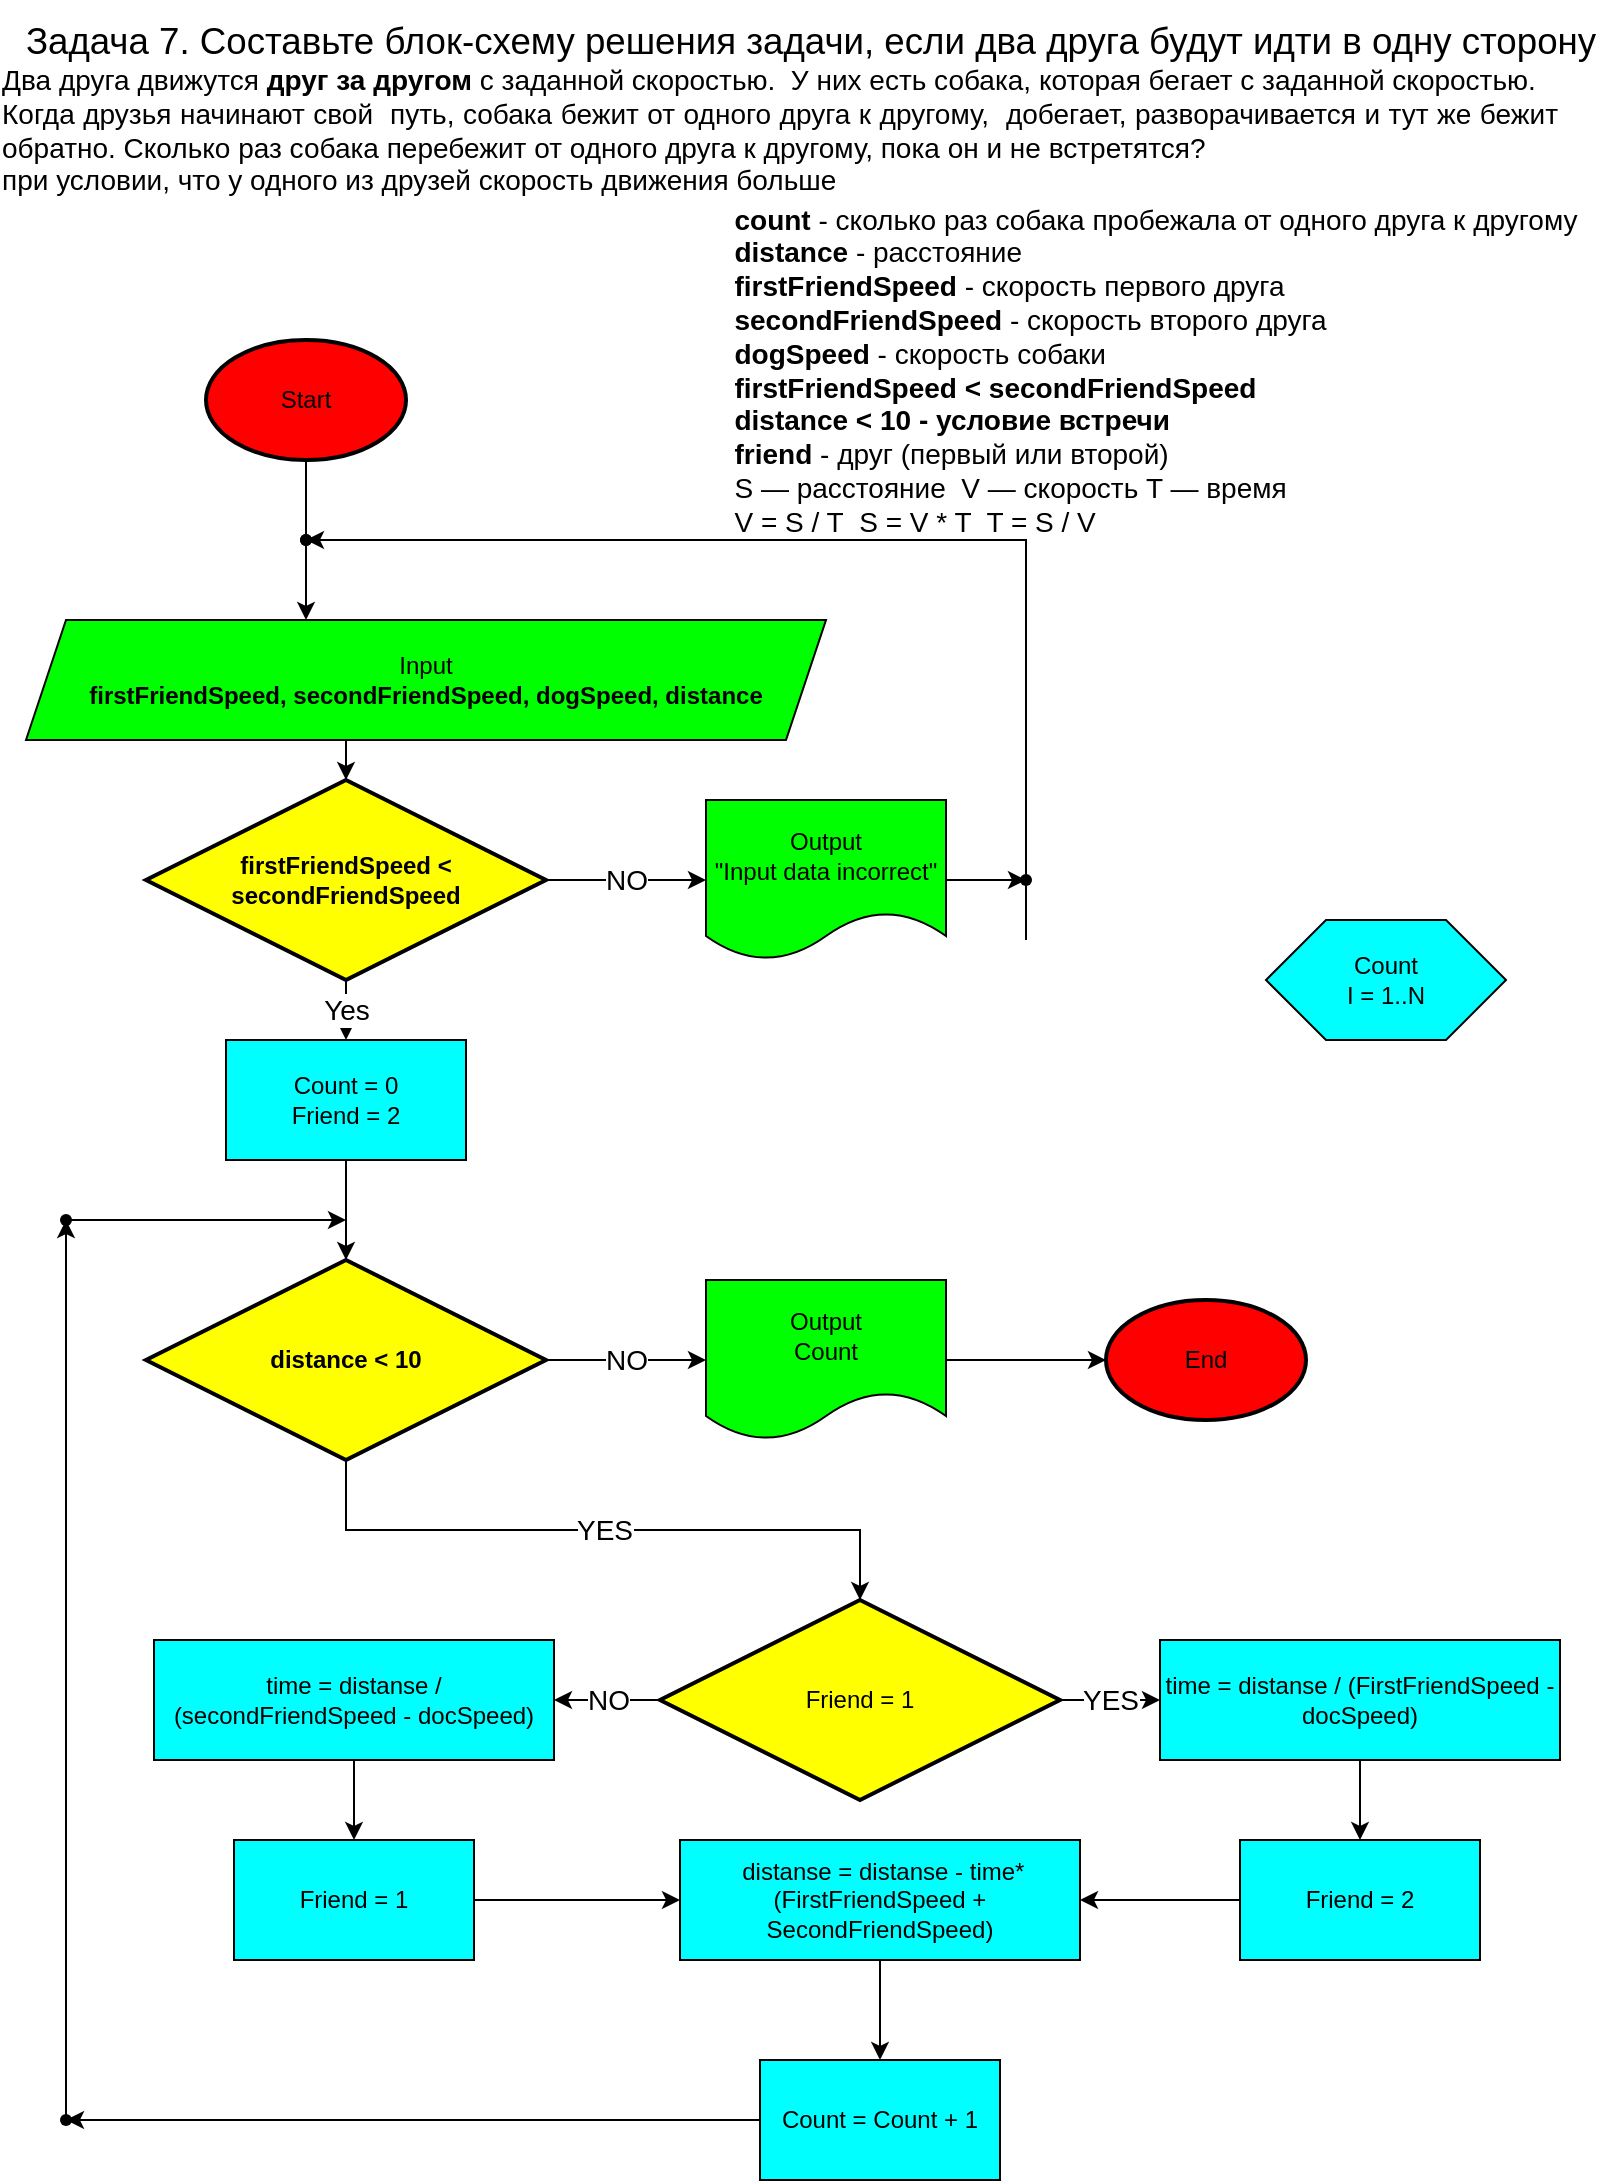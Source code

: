 <mxfile version="20.2.0" type="github">
  <diagram id="C5RBs43oDa-KdzZeNtuy" name="Page-1">
    <mxGraphModel dx="907" dy="534" grid="1" gridSize="10" guides="1" tooltips="1" connect="1" arrows="1" fold="1" page="1" pageScale="1" pageWidth="827" pageHeight="1169" math="1" shadow="0">
      <root>
        <mxCell id="WIyWlLk6GJQsqaUBKTNV-0" />
        <mxCell id="WIyWlLk6GJQsqaUBKTNV-1" parent="WIyWlLk6GJQsqaUBKTNV-0" />
        <mxCell id="txWmI85OTP2UU9v07WUH-6" value="" style="edgeStyle=orthogonalEdgeStyle;rounded=0;orthogonalLoop=1;jettySize=auto;html=1;fontColor=#000000;startArrow=none;" parent="WIyWlLk6GJQsqaUBKTNV-1" source="VKYqEhsGUvJdusKVCXXP-11" edge="1">
          <mxGeometry relative="1" as="geometry">
            <mxPoint x="170" y="320" as="targetPoint" />
          </mxGeometry>
        </mxCell>
        <mxCell id="bkmcW2qwPOxSgzUlpzTJ-0" value="Start" style="strokeWidth=2;html=1;shape=mxgraph.flowchart.start_1;whiteSpace=wrap;fillColor=#FF0000;" parent="WIyWlLk6GJQsqaUBKTNV-1" vertex="1">
          <mxGeometry x="120" y="180" width="100" height="60" as="geometry" />
        </mxCell>
        <mxCell id="bkmcW2qwPOxSgzUlpzTJ-2" value="&lt;span dir=&quot;ltr&quot; role=&quot;presentation&quot; style=&quot;left: 120px; top: 187.532px; font-size: 18.333px; font-family: sans-serif; transform: scaleX(0.999);&quot;&gt;Задача 7. Составьте блок-схему решения задачи, если два друга будут&lt;/span&gt;&lt;span dir=&quot;ltr&quot; role=&quot;presentation&quot; style=&quot;left: 120px; top: 187.532px; font-size: 18.333px; font-family: sans-serif; transform: scaleX(0.999);&quot;&gt; идти в одну сторону&lt;/span&gt;" style="text;html=1;align=center;verticalAlign=middle;resizable=0;points=[];autosize=1;strokeColor=none;fillColor=none;" parent="WIyWlLk6GJQsqaUBKTNV-1" vertex="1">
          <mxGeometry x="17" y="10" width="810" height="40" as="geometry" />
        </mxCell>
        <mxCell id="VKYqEhsGUvJdusKVCXXP-22" value="" style="edgeStyle=orthogonalEdgeStyle;rounded=0;orthogonalLoop=1;jettySize=auto;html=1;fontFamily=Helvetica;fontSize=14;" edge="1" parent="WIyWlLk6GJQsqaUBKTNV-1" source="bkmcW2qwPOxSgzUlpzTJ-5" target="VKYqEhsGUvJdusKVCXXP-14">
          <mxGeometry relative="1" as="geometry" />
        </mxCell>
        <mxCell id="bkmcW2qwPOxSgzUlpzTJ-5" value="&lt;div&gt;Count = 0&lt;/div&gt;&lt;div&gt;Friend = 2&lt;br&gt;&lt;/div&gt;" style="rounded=0;whiteSpace=wrap;html=1;fillColor=#00FFFF;" parent="WIyWlLk6GJQsqaUBKTNV-1" vertex="1">
          <mxGeometry x="130" y="530" width="120" height="60" as="geometry" />
        </mxCell>
        <mxCell id="VKYqEhsGUvJdusKVCXXP-8" value="" style="edgeStyle=orthogonalEdgeStyle;rounded=0;orthogonalLoop=1;jettySize=auto;html=1;fontFamily=Helvetica;fontSize=14;" edge="1" parent="WIyWlLk6GJQsqaUBKTNV-1" source="bkmcW2qwPOxSgzUlpzTJ-11" target="VKYqEhsGUvJdusKVCXXP-7">
          <mxGeometry relative="1" as="geometry" />
        </mxCell>
        <mxCell id="bkmcW2qwPOxSgzUlpzTJ-11" value="&lt;div&gt;Output&lt;/div&gt;&lt;div&gt;&quot;Input data incorrect&quot;&lt;br&gt;&lt;/div&gt;" style="shape=document;whiteSpace=wrap;html=1;boundedLbl=1;fillColor=#00FF00;" parent="WIyWlLk6GJQsqaUBKTNV-1" vertex="1">
          <mxGeometry x="370" y="410" width="120" height="80" as="geometry" />
        </mxCell>
        <mxCell id="bkmcW2qwPOxSgzUlpzTJ-13" value="End" style="strokeWidth=2;html=1;shape=mxgraph.flowchart.start_1;whiteSpace=wrap;fillColor=#FF0000;" parent="WIyWlLk6GJQsqaUBKTNV-1" vertex="1">
          <mxGeometry x="570" y="660" width="100" height="60" as="geometry" />
        </mxCell>
        <mxCell id="txWmI85OTP2UU9v07WUH-4" value="&lt;div&gt;Count&lt;/div&gt;&lt;div&gt;I = 1..N&lt;/div&gt;" style="shape=hexagon;perimeter=hexagonPerimeter2;whiteSpace=wrap;html=1;fillColor=#00FFFF;" parent="WIyWlLk6GJQsqaUBKTNV-1" vertex="1">
          <mxGeometry x="650" y="470" width="120" height="60" as="geometry" />
        </mxCell>
        <mxCell id="VKYqEhsGUvJdusKVCXXP-0" value="&lt;div style=&quot;font-size: 14px;&quot; align=&quot;justify&quot;&gt;&lt;b&gt;count &lt;/b&gt;- сколько раз собака пробежала от одного друга к другому&lt;br style=&quot;font-size: 14px;&quot;&gt;&lt;b&gt;distance &lt;/b&gt;- расстояние&lt;br style=&quot;font-size: 14px;&quot;&gt;&lt;b&gt;firstFriendSpeed &lt;/b&gt;- скорость первого друга&lt;br style=&quot;font-size: 14px;&quot;&gt;&lt;b&gt;secondFriendSpeed &lt;/b&gt;- скорость второго друга&lt;br style=&quot;font-size: 14px;&quot;&gt;&lt;b&gt;dogSpeed &lt;/b&gt;- скорость собаки&lt;/div&gt;&lt;div style=&quot;font-size: 14px;&quot; align=&quot;justify&quot;&gt;&lt;b&gt;firstFriendSpeed &amp;lt; secondFriendSpeed&lt;/b&gt;&lt;/div&gt;&lt;div style=&quot;font-size: 14px;&quot; align=&quot;justify&quot;&gt;&lt;b&gt;distance &amp;lt; 10 - условие встречи&lt;br&gt;&lt;/b&gt;&lt;/div&gt;&lt;div style=&quot;font-size: 14px;&quot; align=&quot;justify&quot;&gt;&lt;b&gt;friend &lt;/b&gt;- друг (первый или второй)&lt;/div&gt;&lt;div style=&quot;font-size: 14px;&quot; align=&quot;justify&quot;&gt;S — расстояние&amp;nbsp; V — скорость T — время&lt;br style=&quot;font-size: 14px;&quot;&gt;V = S / T&amp;nbsp; S = V * T&amp;nbsp; T = S / V&lt;br style=&quot;font-size: 14px;&quot;&gt;&lt;/div&gt;" style="text;html=1;strokeColor=none;fillColor=none;align=center;verticalAlign=middle;whiteSpace=wrap;rounded=0;fontFamily=Helvetica;fontSize=14;" vertex="1" parent="WIyWlLk6GJQsqaUBKTNV-1">
          <mxGeometry x="380" y="110" width="430" height="170" as="geometry" />
        </mxCell>
        <mxCell id="VKYqEhsGUvJdusKVCXXP-1" value="&lt;div style=&quot;font-size: 14px;&quot; align=&quot;justify&quot;&gt;&lt;font style=&quot;font-size: 14px;&quot; face=&quot;Helvetica&quot;&gt;&lt;span dir=&quot;ltr&quot; role=&quot;presentation&quot; style=&quot;left: 120px; top: 187.532px; transform: scaleX(0.999);&quot;&gt;Два друга движутся &lt;b&gt;друг за другом&lt;/b&gt; с заданной скоростью.&amp;nbsp; У них есть собака, которая бегает с заданной скоростью.&lt;br&gt;&lt;/span&gt;&lt;/font&gt;&lt;/div&gt;&lt;div style=&quot;font-size: 14px;&quot;&gt;&lt;div align=&quot;justify&quot;&gt;&lt;font style=&quot;font-size: 14px;&quot; face=&quot;Helvetica&quot;&gt;&lt;span dir=&quot;ltr&quot; role=&quot;presentation&quot; style=&quot;left: 120px; top: 187.532px; transform: scaleX(0.999);&quot;&gt;Когда друзья начинают свой&amp;nbsp; путь, собака бежит от одного друга к другому,&amp;nbsp; &lt;/span&gt;&lt;span dir=&quot;ltr&quot; role=&quot;presentation&quot; style=&quot;left: 120px; top: 187.532px; transform: scaleX(0.999);&quot;&gt;добегает, разворачивается и тут же бежит обратно. &lt;/span&gt;&lt;span dir=&quot;ltr&quot; role=&quot;presentation&quot; style=&quot;left: 120px; top: 187.532px; transform: scaleX(0.999);&quot;&gt;Сколько раз собака перебежит от одного друга к другому, пока он и не встретятся?&lt;/span&gt;&lt;/font&gt;&lt;/div&gt;&lt;div align=&quot;justify&quot;&gt;&lt;font style=&quot;font-size: 14px;&quot; face=&quot;Helvetica&quot;&gt;&lt;span dir=&quot;ltr&quot; role=&quot;presentation&quot; style=&quot;left: 74.173px; top: 503.101px; transform: scaleX(1.016);&quot;&gt;при условии, что у одного из друзей скорость движения больше&lt;/span&gt;&lt;span dir=&quot;ltr&quot; role=&quot;presentation&quot; style=&quot;left: 120px; top: 187.532px; transform: scaleX(0.999);&quot;&gt;&lt;/span&gt;&lt;/font&gt;&lt;/div&gt;&lt;/div&gt;" style="text;html=1;strokeColor=none;fillColor=none;align=center;verticalAlign=middle;whiteSpace=wrap;rounded=0;" vertex="1" parent="WIyWlLk6GJQsqaUBKTNV-1">
          <mxGeometry x="17" y="40" width="780" height="70" as="geometry" />
        </mxCell>
        <mxCell id="VKYqEhsGUvJdusKVCXXP-6" value="" style="edgeStyle=orthogonalEdgeStyle;rounded=0;orthogonalLoop=1;jettySize=auto;html=1;fontFamily=Helvetica;fontSize=14;" edge="1" parent="WIyWlLk6GJQsqaUBKTNV-1" target="VKYqEhsGUvJdusKVCXXP-3">
          <mxGeometry relative="1" as="geometry">
            <mxPoint x="190" y="350" as="sourcePoint" />
            <Array as="points">
              <mxPoint x="190" y="360" />
              <mxPoint x="190" y="360" />
            </Array>
          </mxGeometry>
        </mxCell>
        <mxCell id="VKYqEhsGUvJdusKVCXXP-2" value="&lt;div&gt;Input&lt;/div&gt;&lt;div&gt;&lt;b&gt;firstFriendSpeed, &lt;/b&gt;&lt;b&gt;secondFriendSpeed, &lt;/b&gt;&lt;b&gt;dogSpeed, distance&lt;/b&gt;&lt;b&gt;&lt;br&gt;&lt;/b&gt;&lt;/div&gt;" style="shape=parallelogram;perimeter=parallelogramPerimeter;whiteSpace=wrap;html=1;fixedSize=1;fillColor=#00FF00;" vertex="1" parent="WIyWlLk6GJQsqaUBKTNV-1">
          <mxGeometry x="30" y="320" width="400" height="60" as="geometry" />
        </mxCell>
        <mxCell id="VKYqEhsGUvJdusKVCXXP-4" value="NO" style="edgeStyle=orthogonalEdgeStyle;rounded=0;orthogonalLoop=1;jettySize=auto;html=1;fontFamily=Helvetica;fontSize=14;" edge="1" parent="WIyWlLk6GJQsqaUBKTNV-1" source="VKYqEhsGUvJdusKVCXXP-3" target="bkmcW2qwPOxSgzUlpzTJ-11">
          <mxGeometry relative="1" as="geometry" />
        </mxCell>
        <mxCell id="VKYqEhsGUvJdusKVCXXP-21" value="Yes" style="edgeStyle=orthogonalEdgeStyle;rounded=0;orthogonalLoop=1;jettySize=auto;html=1;fontFamily=Helvetica;fontSize=14;" edge="1" parent="WIyWlLk6GJQsqaUBKTNV-1" source="VKYqEhsGUvJdusKVCXXP-3" target="bkmcW2qwPOxSgzUlpzTJ-5">
          <mxGeometry relative="1" as="geometry" />
        </mxCell>
        <mxCell id="VKYqEhsGUvJdusKVCXXP-3" value="&lt;b&gt;firstFriendSpeed &amp;lt; secondFriendSpeed&lt;/b&gt;" style="strokeWidth=2;html=1;shape=mxgraph.flowchart.decision;whiteSpace=wrap;labelBackgroundColor=none;fontColor=default;fillColor=#FFFF00;" vertex="1" parent="WIyWlLk6GJQsqaUBKTNV-1">
          <mxGeometry x="90" y="400" width="200" height="100" as="geometry" />
        </mxCell>
        <mxCell id="VKYqEhsGUvJdusKVCXXP-10" value="" style="edgeStyle=orthogonalEdgeStyle;rounded=0;orthogonalLoop=1;jettySize=auto;html=1;fontFamily=Helvetica;fontSize=14;" edge="1" parent="WIyWlLk6GJQsqaUBKTNV-1" source="VKYqEhsGUvJdusKVCXXP-7" target="VKYqEhsGUvJdusKVCXXP-9">
          <mxGeometry relative="1" as="geometry">
            <Array as="points">
              <mxPoint x="530" y="480" />
              <mxPoint x="530" y="280" />
            </Array>
          </mxGeometry>
        </mxCell>
        <mxCell id="VKYqEhsGUvJdusKVCXXP-7" value="" style="shape=waypoint;sketch=0;size=6;pointerEvents=1;points=[];fillColor=#00FF00;resizable=0;rotatable=0;perimeter=centerPerimeter;snapToPoint=1;" vertex="1" parent="WIyWlLk6GJQsqaUBKTNV-1">
          <mxGeometry x="510" y="430" width="40" height="40" as="geometry" />
        </mxCell>
        <mxCell id="VKYqEhsGUvJdusKVCXXP-9" value="" style="shape=waypoint;sketch=0;size=6;pointerEvents=1;points=[];fillColor=#00FF00;resizable=0;rotatable=0;perimeter=centerPerimeter;snapToPoint=1;" vertex="1" parent="WIyWlLk6GJQsqaUBKTNV-1">
          <mxGeometry x="150" y="260" width="40" height="40" as="geometry" />
        </mxCell>
        <mxCell id="VKYqEhsGUvJdusKVCXXP-11" value="" style="shape=waypoint;sketch=0;size=6;pointerEvents=1;points=[];fillColor=#00FF00;resizable=0;rotatable=0;perimeter=centerPerimeter;snapToPoint=1;" vertex="1" parent="WIyWlLk6GJQsqaUBKTNV-1">
          <mxGeometry x="150" y="260" width="40" height="40" as="geometry" />
        </mxCell>
        <mxCell id="VKYqEhsGUvJdusKVCXXP-13" value="" style="edgeStyle=orthogonalEdgeStyle;rounded=0;orthogonalLoop=1;jettySize=auto;html=1;fontColor=#000000;endArrow=none;" edge="1" parent="WIyWlLk6GJQsqaUBKTNV-1" source="bkmcW2qwPOxSgzUlpzTJ-0" target="VKYqEhsGUvJdusKVCXXP-11">
          <mxGeometry relative="1" as="geometry">
            <mxPoint x="170" y="320" as="targetPoint" />
            <mxPoint x="170" y="260" as="sourcePoint" />
          </mxGeometry>
        </mxCell>
        <mxCell id="VKYqEhsGUvJdusKVCXXP-16" value="NO" style="edgeStyle=orthogonalEdgeStyle;rounded=0;orthogonalLoop=1;jettySize=auto;html=1;fontFamily=Helvetica;fontSize=14;" edge="1" parent="WIyWlLk6GJQsqaUBKTNV-1" source="VKYqEhsGUvJdusKVCXXP-14" target="VKYqEhsGUvJdusKVCXXP-15">
          <mxGeometry relative="1" as="geometry" />
        </mxCell>
        <mxCell id="VKYqEhsGUvJdusKVCXXP-26" value="YES" style="edgeStyle=orthogonalEdgeStyle;rounded=0;orthogonalLoop=1;jettySize=auto;html=1;fontFamily=Helvetica;fontSize=14;entryX=0.5;entryY=0;entryDx=0;entryDy=0;entryPerimeter=0;exitX=0.5;exitY=1;exitDx=0;exitDy=0;exitPerimeter=0;" edge="1" parent="WIyWlLk6GJQsqaUBKTNV-1" source="VKYqEhsGUvJdusKVCXXP-14" target="VKYqEhsGUvJdusKVCXXP-23">
          <mxGeometry relative="1" as="geometry">
            <mxPoint x="267" y="770.0" as="sourcePoint" />
            <mxPoint x="447" y="810.0" as="targetPoint" />
          </mxGeometry>
        </mxCell>
        <mxCell id="VKYqEhsGUvJdusKVCXXP-14" value="&lt;b&gt;distance &amp;lt; 10&lt;/b&gt;" style="strokeWidth=2;html=1;shape=mxgraph.flowchart.decision;whiteSpace=wrap;labelBackgroundColor=none;fontColor=default;fillColor=#FFFF00;" vertex="1" parent="WIyWlLk6GJQsqaUBKTNV-1">
          <mxGeometry x="90" y="640" width="200" height="100" as="geometry" />
        </mxCell>
        <mxCell id="VKYqEhsGUvJdusKVCXXP-17" value="" style="edgeStyle=orthogonalEdgeStyle;rounded=0;orthogonalLoop=1;jettySize=auto;html=1;fontFamily=Helvetica;fontSize=14;" edge="1" parent="WIyWlLk6GJQsqaUBKTNV-1" source="VKYqEhsGUvJdusKVCXXP-15" target="bkmcW2qwPOxSgzUlpzTJ-13">
          <mxGeometry relative="1" as="geometry" />
        </mxCell>
        <mxCell id="VKYqEhsGUvJdusKVCXXP-15" value="&lt;div&gt;Output&lt;/div&gt;&lt;div&gt;Count&lt;br&gt;&lt;/div&gt;" style="shape=document;whiteSpace=wrap;html=1;boundedLbl=1;fillColor=#00FF00;" vertex="1" parent="WIyWlLk6GJQsqaUBKTNV-1">
          <mxGeometry x="370" y="650" width="120" height="80" as="geometry" />
        </mxCell>
        <mxCell id="VKYqEhsGUvJdusKVCXXP-36" value="YES" style="edgeStyle=orthogonalEdgeStyle;rounded=0;orthogonalLoop=1;jettySize=auto;html=1;fontFamily=Helvetica;fontSize=14;" edge="1" parent="WIyWlLk6GJQsqaUBKTNV-1" source="VKYqEhsGUvJdusKVCXXP-23" target="VKYqEhsGUvJdusKVCXXP-31">
          <mxGeometry relative="1" as="geometry" />
        </mxCell>
        <mxCell id="VKYqEhsGUvJdusKVCXXP-37" value="NO" style="edgeStyle=orthogonalEdgeStyle;rounded=0;orthogonalLoop=1;jettySize=auto;html=1;fontFamily=Helvetica;fontSize=14;" edge="1" parent="WIyWlLk6GJQsqaUBKTNV-1" source="VKYqEhsGUvJdusKVCXXP-23" target="VKYqEhsGUvJdusKVCXXP-27">
          <mxGeometry relative="1" as="geometry" />
        </mxCell>
        <mxCell id="VKYqEhsGUvJdusKVCXXP-23" value="Friend = 1" style="strokeWidth=2;html=1;shape=mxgraph.flowchart.decision;whiteSpace=wrap;labelBackgroundColor=none;fontColor=default;fillColor=#FFFF00;" vertex="1" parent="WIyWlLk6GJQsqaUBKTNV-1">
          <mxGeometry x="347" y="810" width="200" height="100" as="geometry" />
        </mxCell>
        <mxCell id="VKYqEhsGUvJdusKVCXXP-38" value="" style="edgeStyle=orthogonalEdgeStyle;rounded=0;orthogonalLoop=1;jettySize=auto;html=1;fontFamily=Helvetica;fontSize=14;" edge="1" parent="WIyWlLk6GJQsqaUBKTNV-1" source="VKYqEhsGUvJdusKVCXXP-27" target="VKYqEhsGUvJdusKVCXXP-28">
          <mxGeometry relative="1" as="geometry" />
        </mxCell>
        <mxCell id="VKYqEhsGUvJdusKVCXXP-27" value="time = distanse / (secondFriendSpeed - docSpeed)" style="rounded=0;whiteSpace=wrap;html=1;fillColor=#00FFFF;" vertex="1" parent="WIyWlLk6GJQsqaUBKTNV-1">
          <mxGeometry x="94" y="830" width="200" height="60" as="geometry" />
        </mxCell>
        <mxCell id="VKYqEhsGUvJdusKVCXXP-40" value="" style="edgeStyle=orthogonalEdgeStyle;rounded=0;orthogonalLoop=1;jettySize=auto;html=1;fontFamily=Helvetica;fontSize=14;" edge="1" parent="WIyWlLk6GJQsqaUBKTNV-1" source="VKYqEhsGUvJdusKVCXXP-28" target="VKYqEhsGUvJdusKVCXXP-34">
          <mxGeometry relative="1" as="geometry" />
        </mxCell>
        <mxCell id="VKYqEhsGUvJdusKVCXXP-28" value="&lt;div&gt;Friend = 1&lt;br&gt;&lt;/div&gt;" style="rounded=0;whiteSpace=wrap;html=1;fillColor=#00FFFF;" vertex="1" parent="WIyWlLk6GJQsqaUBKTNV-1">
          <mxGeometry x="134" y="930" width="120" height="60" as="geometry" />
        </mxCell>
        <mxCell id="VKYqEhsGUvJdusKVCXXP-39" value="" style="edgeStyle=orthogonalEdgeStyle;rounded=0;orthogonalLoop=1;jettySize=auto;html=1;fontFamily=Helvetica;fontSize=14;" edge="1" parent="WIyWlLk6GJQsqaUBKTNV-1" source="VKYqEhsGUvJdusKVCXXP-31" target="VKYqEhsGUvJdusKVCXXP-32">
          <mxGeometry relative="1" as="geometry" />
        </mxCell>
        <mxCell id="VKYqEhsGUvJdusKVCXXP-31" value="time = distanse / (FirstFriendSpeed - docSpeed)" style="rounded=0;whiteSpace=wrap;html=1;fillColor=#00FFFF;" vertex="1" parent="WIyWlLk6GJQsqaUBKTNV-1">
          <mxGeometry x="597" y="830" width="200" height="60" as="geometry" />
        </mxCell>
        <mxCell id="VKYqEhsGUvJdusKVCXXP-41" value="" style="edgeStyle=orthogonalEdgeStyle;rounded=0;orthogonalLoop=1;jettySize=auto;html=1;fontFamily=Helvetica;fontSize=14;" edge="1" parent="WIyWlLk6GJQsqaUBKTNV-1" source="VKYqEhsGUvJdusKVCXXP-32" target="VKYqEhsGUvJdusKVCXXP-34">
          <mxGeometry relative="1" as="geometry" />
        </mxCell>
        <mxCell id="VKYqEhsGUvJdusKVCXXP-32" value="&lt;div&gt;Friend = 2&lt;br&gt;&lt;/div&gt;" style="rounded=0;whiteSpace=wrap;html=1;fillColor=#00FFFF;" vertex="1" parent="WIyWlLk6GJQsqaUBKTNV-1">
          <mxGeometry x="637" y="930" width="120" height="60" as="geometry" />
        </mxCell>
        <mxCell id="VKYqEhsGUvJdusKVCXXP-42" value="" style="edgeStyle=orthogonalEdgeStyle;rounded=0;orthogonalLoop=1;jettySize=auto;html=1;fontFamily=Helvetica;fontSize=14;" edge="1" parent="WIyWlLk6GJQsqaUBKTNV-1" source="VKYqEhsGUvJdusKVCXXP-34" target="VKYqEhsGUvJdusKVCXXP-35">
          <mxGeometry relative="1" as="geometry" />
        </mxCell>
        <mxCell id="VKYqEhsGUvJdusKVCXXP-34" value="&amp;nbsp;distanse = distanse - time* (FirstFriendSpeed + SecondFriendSpeed)" style="rounded=0;whiteSpace=wrap;html=1;fillColor=#00FFFF;" vertex="1" parent="WIyWlLk6GJQsqaUBKTNV-1">
          <mxGeometry x="357" y="930" width="200" height="60" as="geometry" />
        </mxCell>
        <mxCell id="VKYqEhsGUvJdusKVCXXP-44" value="" style="edgeStyle=orthogonalEdgeStyle;rounded=0;orthogonalLoop=1;jettySize=auto;html=1;fontFamily=Helvetica;fontSize=14;" edge="1" parent="WIyWlLk6GJQsqaUBKTNV-1" source="VKYqEhsGUvJdusKVCXXP-35" target="VKYqEhsGUvJdusKVCXXP-43">
          <mxGeometry relative="1" as="geometry" />
        </mxCell>
        <mxCell id="VKYqEhsGUvJdusKVCXXP-35" value="Count = Count + 1" style="rounded=0;whiteSpace=wrap;html=1;fillColor=#00FFFF;" vertex="1" parent="WIyWlLk6GJQsqaUBKTNV-1">
          <mxGeometry x="397" y="1040" width="120" height="60" as="geometry" />
        </mxCell>
        <mxCell id="VKYqEhsGUvJdusKVCXXP-46" value="" style="edgeStyle=orthogonalEdgeStyle;rounded=0;orthogonalLoop=1;jettySize=auto;html=1;fontFamily=Helvetica;fontSize=14;" edge="1" parent="WIyWlLk6GJQsqaUBKTNV-1" source="VKYqEhsGUvJdusKVCXXP-43" target="VKYqEhsGUvJdusKVCXXP-45">
          <mxGeometry relative="1" as="geometry" />
        </mxCell>
        <mxCell id="VKYqEhsGUvJdusKVCXXP-43" value="" style="shape=waypoint;sketch=0;size=6;pointerEvents=1;points=[];fillColor=#00FFFF;resizable=0;rotatable=0;perimeter=centerPerimeter;snapToPoint=1;rounded=0;" vertex="1" parent="WIyWlLk6GJQsqaUBKTNV-1">
          <mxGeometry x="30" y="1050" width="40" height="40" as="geometry" />
        </mxCell>
        <mxCell id="VKYqEhsGUvJdusKVCXXP-47" value="" style="edgeStyle=orthogonalEdgeStyle;rounded=0;orthogonalLoop=1;jettySize=auto;html=1;fontFamily=Helvetica;fontSize=14;" edge="1" parent="WIyWlLk6GJQsqaUBKTNV-1" source="VKYqEhsGUvJdusKVCXXP-45">
          <mxGeometry relative="1" as="geometry">
            <mxPoint x="190" y="620" as="targetPoint" />
          </mxGeometry>
        </mxCell>
        <mxCell id="VKYqEhsGUvJdusKVCXXP-45" value="" style="shape=waypoint;sketch=0;size=6;pointerEvents=1;points=[];fillColor=#00FFFF;resizable=0;rotatable=0;perimeter=centerPerimeter;snapToPoint=1;rounded=0;" vertex="1" parent="WIyWlLk6GJQsqaUBKTNV-1">
          <mxGeometry x="30" y="600" width="40" height="40" as="geometry" />
        </mxCell>
      </root>
    </mxGraphModel>
  </diagram>
</mxfile>
